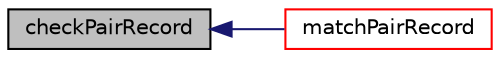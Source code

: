 digraph "checkPairRecord"
{
  bgcolor="transparent";
  edge [fontname="Helvetica",fontsize="10",labelfontname="Helvetica",labelfontsize="10"];
  node [fontname="Helvetica",fontsize="10",shape=record];
  rankdir="LR";
  Node1 [label="checkPairRecord",height=0.2,width=0.4,color="black", fillcolor="grey75", style="filled", fontcolor="black"];
  Node1 -> Node2 [dir="back",color="midnightblue",fontsize="10",style="solid",fontname="Helvetica"];
  Node2 [label="matchPairRecord",height=0.2,width=0.4,color="red",URL="$a00312.html#a10f9e3b2e51493ec68e0a159cb514afe",tooltip="Enquires if the proc and id pair of the other particle are. "];
}
